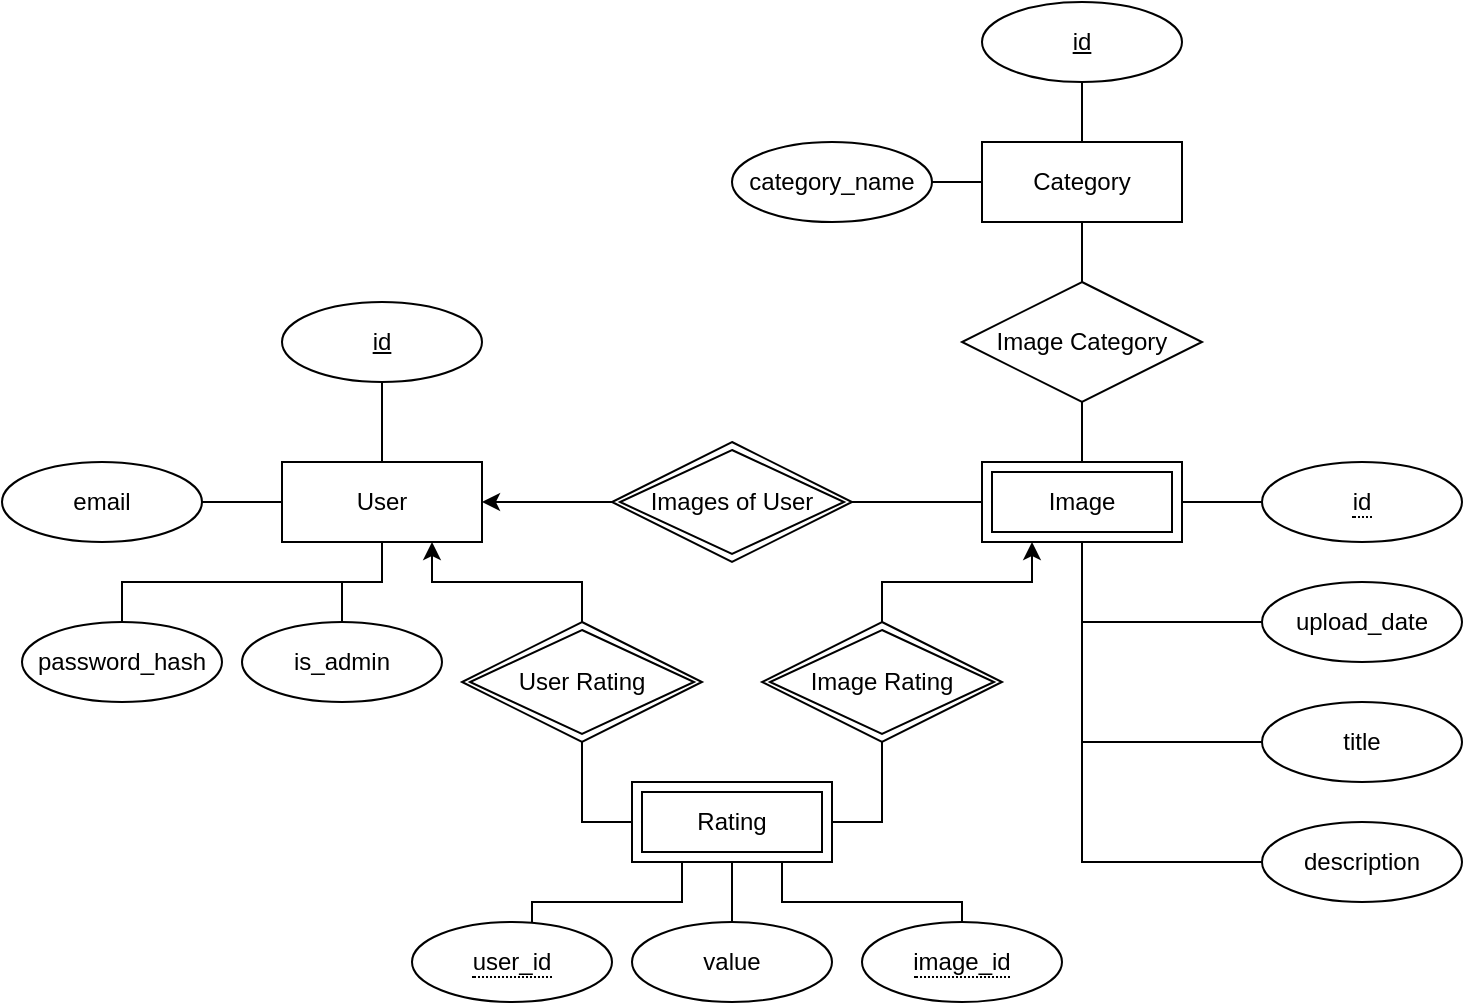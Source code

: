 <mxfile version="13.6.5">
    <diagram id="Cm83uvuodBMZl9RMiIEp" name="Page-1">
        <mxGraphModel dx="1027" dy="729" grid="1" gridSize="10" guides="1" tooltips="1" connect="1" arrows="1" fold="1" page="1" pageScale="1" pageWidth="850" pageHeight="1100" math="0" shadow="0">
            <root>
                <mxCell id="0"/>
                <mxCell id="1" parent="0"/>
                <mxCell id="4D5DgcxDDZrFNItTs5ni-1" value="&lt;div&gt;User&lt;/div&gt;" style="whiteSpace=wrap;html=1;align=center;" parent="1" vertex="1">
                    <mxGeometry x="200" y="240" width="100" height="40" as="geometry"/>
                </mxCell>
                <mxCell id="4D5DgcxDDZrFNItTs5ni-6" style="edgeStyle=orthogonalEdgeStyle;rounded=0;orthogonalLoop=1;jettySize=auto;html=1;exitX=0.5;exitY=1;exitDx=0;exitDy=0;entryX=0.5;entryY=0;entryDx=0;entryDy=0;endArrow=none;endFill=0;" parent="1" source="4D5DgcxDDZrFNItTs5ni-2" target="4D5DgcxDDZrFNItTs5ni-1" edge="1">
                    <mxGeometry relative="1" as="geometry"/>
                </mxCell>
                <mxCell id="4D5DgcxDDZrFNItTs5ni-2" value="&lt;div&gt;id&lt;/div&gt;" style="ellipse;whiteSpace=wrap;html=1;align=center;fontStyle=4;" parent="1" vertex="1">
                    <mxGeometry x="200" y="160" width="100" height="40" as="geometry"/>
                </mxCell>
                <mxCell id="4D5DgcxDDZrFNItTs5ni-7" style="edgeStyle=orthogonalEdgeStyle;rounded=0;orthogonalLoop=1;jettySize=auto;html=1;exitX=1;exitY=0.5;exitDx=0;exitDy=0;entryX=0;entryY=0.5;entryDx=0;entryDy=0;endArrow=none;endFill=0;" parent="1" source="4D5DgcxDDZrFNItTs5ni-3" target="4D5DgcxDDZrFNItTs5ni-1" edge="1">
                    <mxGeometry relative="1" as="geometry"/>
                </mxCell>
                <mxCell id="4D5DgcxDDZrFNItTs5ni-3" value="&lt;div&gt;email&lt;/div&gt;" style="ellipse;whiteSpace=wrap;html=1;align=center;" parent="1" vertex="1">
                    <mxGeometry x="60" y="240" width="100" height="40" as="geometry"/>
                </mxCell>
                <mxCell id="4D5DgcxDDZrFNItTs5ni-8" style="edgeStyle=orthogonalEdgeStyle;rounded=0;orthogonalLoop=1;jettySize=auto;html=1;exitX=0.5;exitY=0;exitDx=0;exitDy=0;endArrow=none;endFill=0;" parent="1" source="4D5DgcxDDZrFNItTs5ni-4" target="4D5DgcxDDZrFNItTs5ni-1" edge="1">
                    <mxGeometry relative="1" as="geometry"/>
                </mxCell>
                <mxCell id="4D5DgcxDDZrFNItTs5ni-4" value="&lt;div&gt;password_hash&lt;/div&gt;" style="ellipse;whiteSpace=wrap;html=1;align=center;" parent="1" vertex="1">
                    <mxGeometry x="70" y="320" width="100" height="40" as="geometry"/>
                </mxCell>
                <mxCell id="4D5DgcxDDZrFNItTs5ni-14" style="edgeStyle=orthogonalEdgeStyle;rounded=0;orthogonalLoop=1;jettySize=auto;html=1;exitX=0;exitY=0.5;exitDx=0;exitDy=0;entryX=1;entryY=0.5;entryDx=0;entryDy=0;endArrow=classic;endFill=1;" parent="1" source="4D5DgcxDDZrFNItTs5ni-10" target="4D5DgcxDDZrFNItTs5ni-1" edge="1">
                    <mxGeometry relative="1" as="geometry"/>
                </mxCell>
                <mxCell id="4D5DgcxDDZrFNItTs5ni-10" value="Images of User" style="shape=rhombus;double=1;perimeter=rhombusPerimeter;whiteSpace=wrap;html=1;align=center;" parent="1" vertex="1">
                    <mxGeometry x="365" y="230" width="120" height="60" as="geometry"/>
                </mxCell>
                <mxCell id="4D5DgcxDDZrFNItTs5ni-13" style="edgeStyle=orthogonalEdgeStyle;rounded=0;orthogonalLoop=1;jettySize=auto;html=1;exitX=1;exitY=0.5;exitDx=0;exitDy=0;entryX=0;entryY=0.5;entryDx=0;entryDy=0;endArrow=none;endFill=0;" parent="1" source="4D5DgcxDDZrFNItTs5ni-11" target="4D5DgcxDDZrFNItTs5ni-12" edge="1">
                    <mxGeometry relative="1" as="geometry"/>
                </mxCell>
                <mxCell id="4D5DgcxDDZrFNItTs5ni-15" style="edgeStyle=orthogonalEdgeStyle;rounded=0;orthogonalLoop=1;jettySize=auto;html=1;exitX=0;exitY=0.5;exitDx=0;exitDy=0;entryX=1;entryY=0.5;entryDx=0;entryDy=0;endArrow=none;endFill=0;" parent="1" source="4D5DgcxDDZrFNItTs5ni-11" target="4D5DgcxDDZrFNItTs5ni-10" edge="1">
                    <mxGeometry relative="1" as="geometry"/>
                </mxCell>
                <mxCell id="4D5DgcxDDZrFNItTs5ni-35" style="edgeStyle=orthogonalEdgeStyle;rounded=0;orthogonalLoop=1;jettySize=auto;html=1;exitX=0.5;exitY=1;exitDx=0;exitDy=0;entryX=0;entryY=0.5;entryDx=0;entryDy=0;endArrow=none;endFill=0;" parent="1" source="4D5DgcxDDZrFNItTs5ni-11" target="4D5DgcxDDZrFNItTs5ni-34" edge="1">
                    <mxGeometry relative="1" as="geometry"/>
                </mxCell>
                <mxCell id="4D5DgcxDDZrFNItTs5ni-39" style="edgeStyle=orthogonalEdgeStyle;rounded=0;orthogonalLoop=1;jettySize=auto;html=1;exitX=0.5;exitY=1;exitDx=0;exitDy=0;entryX=0;entryY=0.5;entryDx=0;entryDy=0;endArrow=none;endFill=0;" parent="1" source="4D5DgcxDDZrFNItTs5ni-11" target="4D5DgcxDDZrFNItTs5ni-38" edge="1">
                    <mxGeometry relative="1" as="geometry"/>
                </mxCell>
                <mxCell id="4D5DgcxDDZrFNItTs5ni-11" value="Image" style="shape=ext;margin=3;double=1;whiteSpace=wrap;html=1;align=center;" parent="1" vertex="1">
                    <mxGeometry x="550" y="240" width="100" height="40" as="geometry"/>
                </mxCell>
                <mxCell id="4D5DgcxDDZrFNItTs5ni-12" value="&lt;span style=&quot;border-bottom: 1px dotted&quot;&gt;id&lt;/span&gt;" style="ellipse;whiteSpace=wrap;html=1;align=center;" parent="1" vertex="1">
                    <mxGeometry x="690" y="240" width="100" height="40" as="geometry"/>
                </mxCell>
                <mxCell id="4D5DgcxDDZrFNItTs5ni-25" style="edgeStyle=orthogonalEdgeStyle;rounded=0;orthogonalLoop=1;jettySize=auto;html=1;entryX=1;entryY=0.5;entryDx=0;entryDy=0;endArrow=none;endFill=0;" parent="1" source="4D5DgcxDDZrFNItTs5ni-17" target="4D5DgcxDDZrFNItTs5ni-24" edge="1">
                    <mxGeometry relative="1" as="geometry"/>
                </mxCell>
                <mxCell id="4D5DgcxDDZrFNItTs5ni-17" value="&lt;div&gt;Category&lt;/div&gt;" style="whiteSpace=wrap;html=1;align=center;" parent="1" vertex="1">
                    <mxGeometry x="550" y="80" width="100" height="40" as="geometry"/>
                </mxCell>
                <mxCell id="4D5DgcxDDZrFNItTs5ni-19" style="edgeStyle=orthogonalEdgeStyle;rounded=0;orthogonalLoop=1;jettySize=auto;html=1;exitX=0.5;exitY=1;exitDx=0;exitDy=0;entryX=0.5;entryY=0;entryDx=0;entryDy=0;endArrow=none;endFill=0;" parent="1" source="4D5DgcxDDZrFNItTs5ni-18" target="4D5DgcxDDZrFNItTs5ni-11" edge="1">
                    <mxGeometry relative="1" as="geometry"/>
                </mxCell>
                <mxCell id="4D5DgcxDDZrFNItTs5ni-20" style="edgeStyle=orthogonalEdgeStyle;rounded=0;orthogonalLoop=1;jettySize=auto;html=1;exitX=0.5;exitY=0;exitDx=0;exitDy=0;entryX=0.5;entryY=1;entryDx=0;entryDy=0;endArrow=none;endFill=0;" parent="1" source="4D5DgcxDDZrFNItTs5ni-18" target="4D5DgcxDDZrFNItTs5ni-17" edge="1">
                    <mxGeometry relative="1" as="geometry"/>
                </mxCell>
                <mxCell id="4D5DgcxDDZrFNItTs5ni-18" value="Image Category" style="shape=rhombus;perimeter=rhombusPerimeter;whiteSpace=wrap;html=1;align=center;" parent="1" vertex="1">
                    <mxGeometry x="540" y="150" width="120" height="60" as="geometry"/>
                </mxCell>
                <mxCell id="4D5DgcxDDZrFNItTs5ni-23" style="edgeStyle=orthogonalEdgeStyle;rounded=0;orthogonalLoop=1;jettySize=auto;html=1;exitX=0.5;exitY=1;exitDx=0;exitDy=0;entryX=0.5;entryY=0;entryDx=0;entryDy=0;endArrow=none;endFill=0;" parent="1" source="4D5DgcxDDZrFNItTs5ni-22" target="4D5DgcxDDZrFNItTs5ni-17" edge="1">
                    <mxGeometry relative="1" as="geometry"/>
                </mxCell>
                <mxCell id="4D5DgcxDDZrFNItTs5ni-22" value="id" style="ellipse;whiteSpace=wrap;html=1;align=center;fontStyle=4;" parent="1" vertex="1">
                    <mxGeometry x="550" y="10" width="100" height="40" as="geometry"/>
                </mxCell>
                <mxCell id="4D5DgcxDDZrFNItTs5ni-24" value="category_name" style="ellipse;whiteSpace=wrap;html=1;align=center;" parent="1" vertex="1">
                    <mxGeometry x="425" y="80" width="100" height="40" as="geometry"/>
                </mxCell>
                <mxCell id="4D5DgcxDDZrFNItTs5ni-32" style="edgeStyle=orthogonalEdgeStyle;rounded=0;orthogonalLoop=1;jettySize=auto;html=1;exitX=0.5;exitY=0;exitDx=0;exitDy=0;entryX=0.5;entryY=1;entryDx=0;entryDy=0;endArrow=none;endFill=0;" parent="1" source="4D5DgcxDDZrFNItTs5ni-31" target="4D5DgcxDDZrFNItTs5ni-1" edge="1">
                    <mxGeometry relative="1" as="geometry"/>
                </mxCell>
                <mxCell id="4D5DgcxDDZrFNItTs5ni-31" value="&lt;div&gt;is_admin&lt;/div&gt;" style="ellipse;whiteSpace=wrap;html=1;align=center;" parent="1" vertex="1">
                    <mxGeometry x="180" y="320" width="100" height="40" as="geometry"/>
                </mxCell>
                <mxCell id="4D5DgcxDDZrFNItTs5ni-34" value="title" style="ellipse;whiteSpace=wrap;html=1;align=center;" parent="1" vertex="1">
                    <mxGeometry x="690" y="360" width="100" height="40" as="geometry"/>
                </mxCell>
                <mxCell id="4D5DgcxDDZrFNItTs5ni-37" style="edgeStyle=orthogonalEdgeStyle;rounded=0;orthogonalLoop=1;jettySize=auto;html=1;exitX=0;exitY=0.5;exitDx=0;exitDy=0;entryX=0.5;entryY=1;entryDx=0;entryDy=0;endArrow=none;endFill=0;" parent="1" source="4D5DgcxDDZrFNItTs5ni-36" target="4D5DgcxDDZrFNItTs5ni-11" edge="1">
                    <mxGeometry relative="1" as="geometry"/>
                </mxCell>
                <mxCell id="4D5DgcxDDZrFNItTs5ni-36" value="upload_date" style="ellipse;whiteSpace=wrap;html=1;align=center;" parent="1" vertex="1">
                    <mxGeometry x="690" y="300" width="100" height="40" as="geometry"/>
                </mxCell>
                <mxCell id="4D5DgcxDDZrFNItTs5ni-38" value="description" style="ellipse;whiteSpace=wrap;html=1;align=center;" parent="1" vertex="1">
                    <mxGeometry x="690" y="420" width="100" height="40" as="geometry"/>
                </mxCell>
                <mxCell id="4D5DgcxDDZrFNItTs5ni-42" value="Rating" style="shape=ext;margin=3;double=1;whiteSpace=wrap;html=1;align=center;" parent="1" vertex="1">
                    <mxGeometry x="375" y="400" width="100" height="40" as="geometry"/>
                </mxCell>
                <mxCell id="4D5DgcxDDZrFNItTs5ni-46" style="edgeStyle=orthogonalEdgeStyle;rounded=0;orthogonalLoop=1;jettySize=auto;html=1;exitX=0.5;exitY=1;exitDx=0;exitDy=0;entryX=0;entryY=0.5;entryDx=0;entryDy=0;endArrow=none;endFill=0;" parent="1" source="4D5DgcxDDZrFNItTs5ni-43" target="4D5DgcxDDZrFNItTs5ni-42" edge="1">
                    <mxGeometry relative="1" as="geometry"/>
                </mxCell>
                <mxCell id="4D5DgcxDDZrFNItTs5ni-47" style="edgeStyle=orthogonalEdgeStyle;rounded=0;orthogonalLoop=1;jettySize=auto;html=1;exitX=0.5;exitY=0;exitDx=0;exitDy=0;entryX=0.75;entryY=1;entryDx=0;entryDy=0;endArrow=classic;endFill=1;" parent="1" source="4D5DgcxDDZrFNItTs5ni-43" target="4D5DgcxDDZrFNItTs5ni-1" edge="1">
                    <mxGeometry relative="1" as="geometry"/>
                </mxCell>
                <mxCell id="4D5DgcxDDZrFNItTs5ni-43" value="User Rating" style="shape=rhombus;double=1;perimeter=rhombusPerimeter;whiteSpace=wrap;html=1;align=center;" parent="1" vertex="1">
                    <mxGeometry x="290" y="320" width="120" height="60" as="geometry"/>
                </mxCell>
                <mxCell id="4D5DgcxDDZrFNItTs5ni-45" style="edgeStyle=orthogonalEdgeStyle;rounded=0;orthogonalLoop=1;jettySize=auto;html=1;exitX=0.5;exitY=1;exitDx=0;exitDy=0;entryX=1;entryY=0.5;entryDx=0;entryDy=0;endArrow=none;endFill=0;" parent="1" source="4D5DgcxDDZrFNItTs5ni-44" target="4D5DgcxDDZrFNItTs5ni-42" edge="1">
                    <mxGeometry relative="1" as="geometry"/>
                </mxCell>
                <mxCell id="4D5DgcxDDZrFNItTs5ni-48" style="edgeStyle=orthogonalEdgeStyle;rounded=0;orthogonalLoop=1;jettySize=auto;html=1;exitX=0.5;exitY=0;exitDx=0;exitDy=0;entryX=0.25;entryY=1;entryDx=0;entryDy=0;endArrow=classic;endFill=1;" parent="1" source="4D5DgcxDDZrFNItTs5ni-44" target="4D5DgcxDDZrFNItTs5ni-11" edge="1">
                    <mxGeometry relative="1" as="geometry"/>
                </mxCell>
                <mxCell id="4D5DgcxDDZrFNItTs5ni-44" value="Image Rating" style="shape=rhombus;double=1;perimeter=rhombusPerimeter;whiteSpace=wrap;html=1;align=center;" parent="1" vertex="1">
                    <mxGeometry x="440" y="320" width="120" height="60" as="geometry"/>
                </mxCell>
                <mxCell id="4D5DgcxDDZrFNItTs5ni-52" style="edgeStyle=orthogonalEdgeStyle;rounded=0;orthogonalLoop=1;jettySize=auto;html=1;entryX=0.25;entryY=1;entryDx=0;entryDy=0;endArrow=none;endFill=0;" parent="1" source="4D5DgcxDDZrFNItTs5ni-49" target="4D5DgcxDDZrFNItTs5ni-42" edge="1">
                    <mxGeometry relative="1" as="geometry">
                        <Array as="points">
                            <mxPoint x="325" y="460"/>
                            <mxPoint x="400" y="460"/>
                        </Array>
                    </mxGeometry>
                </mxCell>
                <mxCell id="4D5DgcxDDZrFNItTs5ni-49" value="&lt;span style=&quot;border-bottom: 1px dotted&quot;&gt;user_id&lt;/span&gt;" style="ellipse;whiteSpace=wrap;html=1;align=center;" parent="1" vertex="1">
                    <mxGeometry x="265" y="470" width="100" height="40" as="geometry"/>
                </mxCell>
                <mxCell id="4D5DgcxDDZrFNItTs5ni-51" style="edgeStyle=orthogonalEdgeStyle;rounded=0;orthogonalLoop=1;jettySize=auto;html=1;exitX=0.5;exitY=0;exitDx=0;exitDy=0;entryX=0.75;entryY=1;entryDx=0;entryDy=0;endArrow=none;endFill=0;" parent="1" source="4D5DgcxDDZrFNItTs5ni-50" target="4D5DgcxDDZrFNItTs5ni-42" edge="1">
                    <mxGeometry relative="1" as="geometry">
                        <Array as="points">
                            <mxPoint x="540" y="460"/>
                            <mxPoint x="450" y="460"/>
                        </Array>
                    </mxGeometry>
                </mxCell>
                <mxCell id="4D5DgcxDDZrFNItTs5ni-50" value="&lt;span style=&quot;border-bottom: 1px dotted&quot;&gt;image_id&lt;/span&gt;" style="ellipse;whiteSpace=wrap;html=1;align=center;" parent="1" vertex="1">
                    <mxGeometry x="490" y="470" width="100" height="40" as="geometry"/>
                </mxCell>
                <mxCell id="4D5DgcxDDZrFNItTs5ni-54" style="edgeStyle=orthogonalEdgeStyle;rounded=0;orthogonalLoop=1;jettySize=auto;html=1;entryX=0.5;entryY=1;entryDx=0;entryDy=0;endArrow=none;endFill=0;" parent="1" source="4D5DgcxDDZrFNItTs5ni-53" target="4D5DgcxDDZrFNItTs5ni-42" edge="1">
                    <mxGeometry relative="1" as="geometry"/>
                </mxCell>
                <mxCell id="4D5DgcxDDZrFNItTs5ni-53" value="value" style="ellipse;whiteSpace=wrap;html=1;align=center;" parent="1" vertex="1">
                    <mxGeometry x="375" y="470" width="100" height="40" as="geometry"/>
                </mxCell>
            </root>
        </mxGraphModel>
    </diagram>
</mxfile>